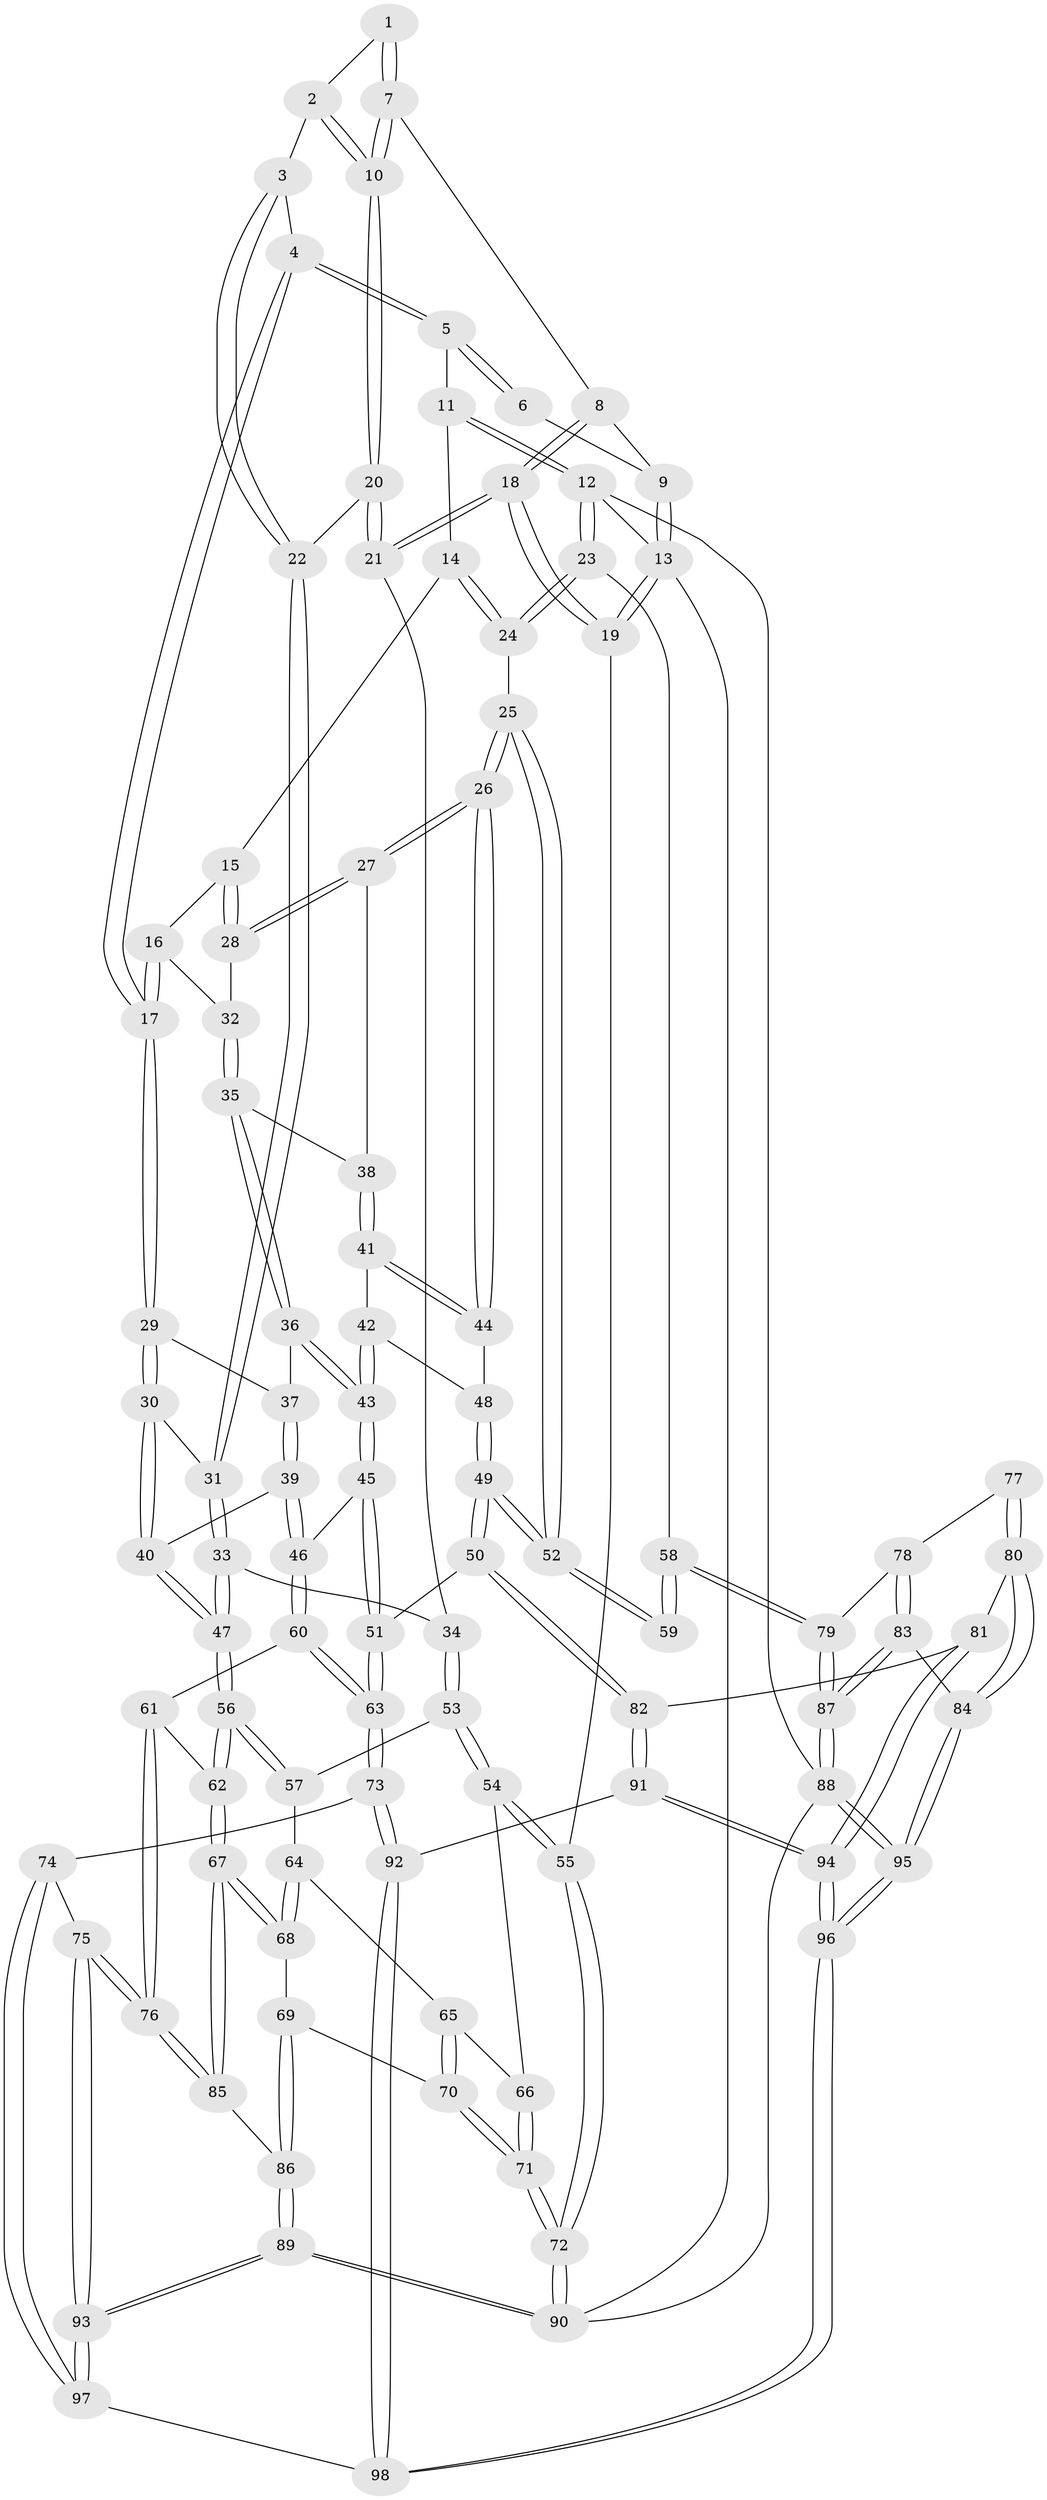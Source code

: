 // coarse degree distribution, {4: 0.2564102564102564, 5: 0.3076923076923077, 3: 0.20512820512820512, 6: 0.15384615384615385, 7: 0.05128205128205128, 8: 0.02564102564102564}
// Generated by graph-tools (version 1.1) at 2025/21/03/04/25 18:21:34]
// undirected, 98 vertices, 242 edges
graph export_dot {
graph [start="1"]
  node [color=gray90,style=filled];
  1 [pos="+0.16424753697016134+0"];
  2 [pos="+0.1892539123501457+0"];
  3 [pos="+0.36939880592180185+0.11709714383131689"];
  4 [pos="+0.5043620289310541+0.08404353196623668"];
  5 [pos="+0.5872782561960772+0"];
  6 [pos="+0.12021281562549802+0"];
  7 [pos="+0.08474373587885516+0.1384772726832319"];
  8 [pos="+0.0740451348656288+0.14346733706118742"];
  9 [pos="+0+0"];
  10 [pos="+0.21088208446647114+0.16433675762412203"];
  11 [pos="+0.839716375556254+0"];
  12 [pos="+1+0"];
  13 [pos="+0+0"];
  14 [pos="+0.8354632157275665+0.07756958094698412"];
  15 [pos="+0.7848795380294636+0.1457853253433267"];
  16 [pos="+0.5608656713205653+0.18851570098044704"];
  17 [pos="+0.5251377222488895+0.16595283510608905"];
  18 [pos="+0+0.2964678636276102"];
  19 [pos="+0+0.297576024682808"];
  20 [pos="+0.2342458423153208+0.19330079294767816"];
  21 [pos="+0.06857653633468419+0.3491241956364206"];
  22 [pos="+0.2691082115874688+0.20007248097410765"];
  23 [pos="+1+0.353792922537301"];
  24 [pos="+0.9693820925279114+0.3369110997663626"];
  25 [pos="+0.8888975941447632+0.38205579448824206"];
  26 [pos="+0.8849401841227172+0.3813067476579095"];
  27 [pos="+0.7387590470431366+0.2733232715084281"];
  28 [pos="+0.7300317177022232+0.24681663316721844"];
  29 [pos="+0.49789695131456124+0.2282467901350569"];
  30 [pos="+0.40229491519561755+0.3406529824566845"];
  31 [pos="+0.3210778224264635+0.30627453901759566"];
  32 [pos="+0.6056363365284143+0.22474612514703024"];
  33 [pos="+0.21694805306253775+0.3944203920729044"];
  34 [pos="+0.1335595122874639+0.40407297885933335"];
  35 [pos="+0.6276823291885272+0.3320404478395279"];
  36 [pos="+0.604304288347904+0.3606085605653604"];
  37 [pos="+0.550781549525285+0.3330397808192967"];
  38 [pos="+0.6870959399133494+0.33869490750759096"];
  39 [pos="+0.4714719340106003+0.4384527455862704"];
  40 [pos="+0.41947306344629803+0.39958284158849283"];
  41 [pos="+0.7024627002805323+0.3829844925049851"];
  42 [pos="+0.6701791817969018+0.44417445864758526"];
  43 [pos="+0.5951221468286733+0.46241049871510637"];
  44 [pos="+0.8670503238239884+0.3856956193227962"];
  45 [pos="+0.5820789094737073+0.475032271856603"];
  46 [pos="+0.49076127079156473+0.4596151860204017"];
  47 [pos="+0.3199835063380621+0.48209929129069967"];
  48 [pos="+0.7162098325122114+0.4663555775632841"];
  49 [pos="+0.7732503617894211+0.6071795200966089"];
  50 [pos="+0.7505857769132867+0.6296892310732286"];
  51 [pos="+0.6392688202702412+0.6509217694757085"];
  52 [pos="+0.8502774285969416+0.5700198954303957"];
  53 [pos="+0.1474560161804115+0.5042791883138324"];
  54 [pos="+0+0.5380165333118032"];
  55 [pos="+0+0.4395251355449991"];
  56 [pos="+0.30200131876310693+0.5737566213794681"];
  57 [pos="+0.14747625749368998+0.5043404029353944"];
  58 [pos="+1+0.4289074468791837"];
  59 [pos="+0.8693697980465964+0.5803725858172141"];
  60 [pos="+0.43617853354543057+0.5793628173433236"];
  61 [pos="+0.3938937719480674+0.5960603399942195"];
  62 [pos="+0.3109860484113161+0.5962621670264011"];
  63 [pos="+0.6008581803085087+0.69396433730867"];
  64 [pos="+0.1454422172060529+0.5098949282579743"];
  65 [pos="+0.07965375083688502+0.5701142824461153"];
  66 [pos="+0.035495653779362805+0.5775918421396641"];
  67 [pos="+0.2780391387431073+0.6689157497931254"];
  68 [pos="+0.14906729174982242+0.5877720072358447"];
  69 [pos="+0.12148484941975185+0.6446493715330313"];
  70 [pos="+0.10055352556971238+0.6491244160089334"];
  71 [pos="+0.036976825338331326+0.6904547343917289"];
  72 [pos="+0+1"];
  73 [pos="+0.5817779455129953+0.7462222834071232"];
  74 [pos="+0.5612177280695848+0.7574418143736945"];
  75 [pos="+0.474405028089858+0.7677542539315149"];
  76 [pos="+0.4545063628381497+0.7521591836078171"];
  77 [pos="+0.8846133532054877+0.5923356131572967"];
  78 [pos="+0.9203972916155312+0.6032624998837971"];
  79 [pos="+1+0.565955810714186"];
  80 [pos="+0.9268719944504643+0.7831338590993138"];
  81 [pos="+0.9197072270899219+0.7848618743728573"];
  82 [pos="+0.8146653681102907+0.7490208472681958"];
  83 [pos="+1+0.7712832831647375"];
  84 [pos="+0.9769945917649638+0.7886242598289819"];
  85 [pos="+0.27232082987300327+0.6915460620655718"];
  86 [pos="+0.2503302206611746+0.720578616298278"];
  87 [pos="+1+0.7690544144449944"];
  88 [pos="+1+1"];
  89 [pos="+0.11390302641637434+1"];
  90 [pos="+0+1"];
  91 [pos="+0.7170191206517056+0.8802264810470131"];
  92 [pos="+0.6375637530380973+0.8072946402079477"];
  93 [pos="+0.12355641319817354+1"];
  94 [pos="+0.7668645558003794+1"];
  95 [pos="+0.8733581445613896+1"];
  96 [pos="+0.778418697000915+1"];
  97 [pos="+0.47777014425291775+1"];
  98 [pos="+0.49277867904398+1"];
  1 -- 2;
  1 -- 7;
  1 -- 7;
  2 -- 3;
  2 -- 10;
  2 -- 10;
  3 -- 4;
  3 -- 22;
  3 -- 22;
  4 -- 5;
  4 -- 5;
  4 -- 17;
  4 -- 17;
  5 -- 6;
  5 -- 6;
  5 -- 11;
  6 -- 9;
  7 -- 8;
  7 -- 10;
  7 -- 10;
  8 -- 9;
  8 -- 18;
  8 -- 18;
  9 -- 13;
  9 -- 13;
  10 -- 20;
  10 -- 20;
  11 -- 12;
  11 -- 12;
  11 -- 14;
  12 -- 13;
  12 -- 23;
  12 -- 23;
  12 -- 88;
  13 -- 19;
  13 -- 19;
  13 -- 90;
  14 -- 15;
  14 -- 24;
  14 -- 24;
  15 -- 16;
  15 -- 28;
  15 -- 28;
  16 -- 17;
  16 -- 17;
  16 -- 32;
  17 -- 29;
  17 -- 29;
  18 -- 19;
  18 -- 19;
  18 -- 21;
  18 -- 21;
  19 -- 55;
  20 -- 21;
  20 -- 21;
  20 -- 22;
  21 -- 34;
  22 -- 31;
  22 -- 31;
  23 -- 24;
  23 -- 24;
  23 -- 58;
  24 -- 25;
  25 -- 26;
  25 -- 26;
  25 -- 52;
  25 -- 52;
  26 -- 27;
  26 -- 27;
  26 -- 44;
  26 -- 44;
  27 -- 28;
  27 -- 28;
  27 -- 38;
  28 -- 32;
  29 -- 30;
  29 -- 30;
  29 -- 37;
  30 -- 31;
  30 -- 40;
  30 -- 40;
  31 -- 33;
  31 -- 33;
  32 -- 35;
  32 -- 35;
  33 -- 34;
  33 -- 47;
  33 -- 47;
  34 -- 53;
  34 -- 53;
  35 -- 36;
  35 -- 36;
  35 -- 38;
  36 -- 37;
  36 -- 43;
  36 -- 43;
  37 -- 39;
  37 -- 39;
  38 -- 41;
  38 -- 41;
  39 -- 40;
  39 -- 46;
  39 -- 46;
  40 -- 47;
  40 -- 47;
  41 -- 42;
  41 -- 44;
  41 -- 44;
  42 -- 43;
  42 -- 43;
  42 -- 48;
  43 -- 45;
  43 -- 45;
  44 -- 48;
  45 -- 46;
  45 -- 51;
  45 -- 51;
  46 -- 60;
  46 -- 60;
  47 -- 56;
  47 -- 56;
  48 -- 49;
  48 -- 49;
  49 -- 50;
  49 -- 50;
  49 -- 52;
  49 -- 52;
  50 -- 51;
  50 -- 82;
  50 -- 82;
  51 -- 63;
  51 -- 63;
  52 -- 59;
  52 -- 59;
  53 -- 54;
  53 -- 54;
  53 -- 57;
  54 -- 55;
  54 -- 55;
  54 -- 66;
  55 -- 72;
  55 -- 72;
  56 -- 57;
  56 -- 57;
  56 -- 62;
  56 -- 62;
  57 -- 64;
  58 -- 59;
  58 -- 59;
  58 -- 79;
  58 -- 79;
  60 -- 61;
  60 -- 63;
  60 -- 63;
  61 -- 62;
  61 -- 76;
  61 -- 76;
  62 -- 67;
  62 -- 67;
  63 -- 73;
  63 -- 73;
  64 -- 65;
  64 -- 68;
  64 -- 68;
  65 -- 66;
  65 -- 70;
  65 -- 70;
  66 -- 71;
  66 -- 71;
  67 -- 68;
  67 -- 68;
  67 -- 85;
  67 -- 85;
  68 -- 69;
  69 -- 70;
  69 -- 86;
  69 -- 86;
  70 -- 71;
  70 -- 71;
  71 -- 72;
  71 -- 72;
  72 -- 90;
  72 -- 90;
  73 -- 74;
  73 -- 92;
  73 -- 92;
  74 -- 75;
  74 -- 97;
  74 -- 97;
  75 -- 76;
  75 -- 76;
  75 -- 93;
  75 -- 93;
  76 -- 85;
  76 -- 85;
  77 -- 78;
  77 -- 80;
  77 -- 80;
  78 -- 79;
  78 -- 83;
  78 -- 83;
  79 -- 87;
  79 -- 87;
  80 -- 81;
  80 -- 84;
  80 -- 84;
  81 -- 82;
  81 -- 94;
  81 -- 94;
  82 -- 91;
  82 -- 91;
  83 -- 84;
  83 -- 87;
  83 -- 87;
  84 -- 95;
  84 -- 95;
  85 -- 86;
  86 -- 89;
  86 -- 89;
  87 -- 88;
  87 -- 88;
  88 -- 95;
  88 -- 95;
  88 -- 90;
  89 -- 90;
  89 -- 90;
  89 -- 93;
  89 -- 93;
  91 -- 92;
  91 -- 94;
  91 -- 94;
  92 -- 98;
  92 -- 98;
  93 -- 97;
  93 -- 97;
  94 -- 96;
  94 -- 96;
  95 -- 96;
  95 -- 96;
  96 -- 98;
  96 -- 98;
  97 -- 98;
}
